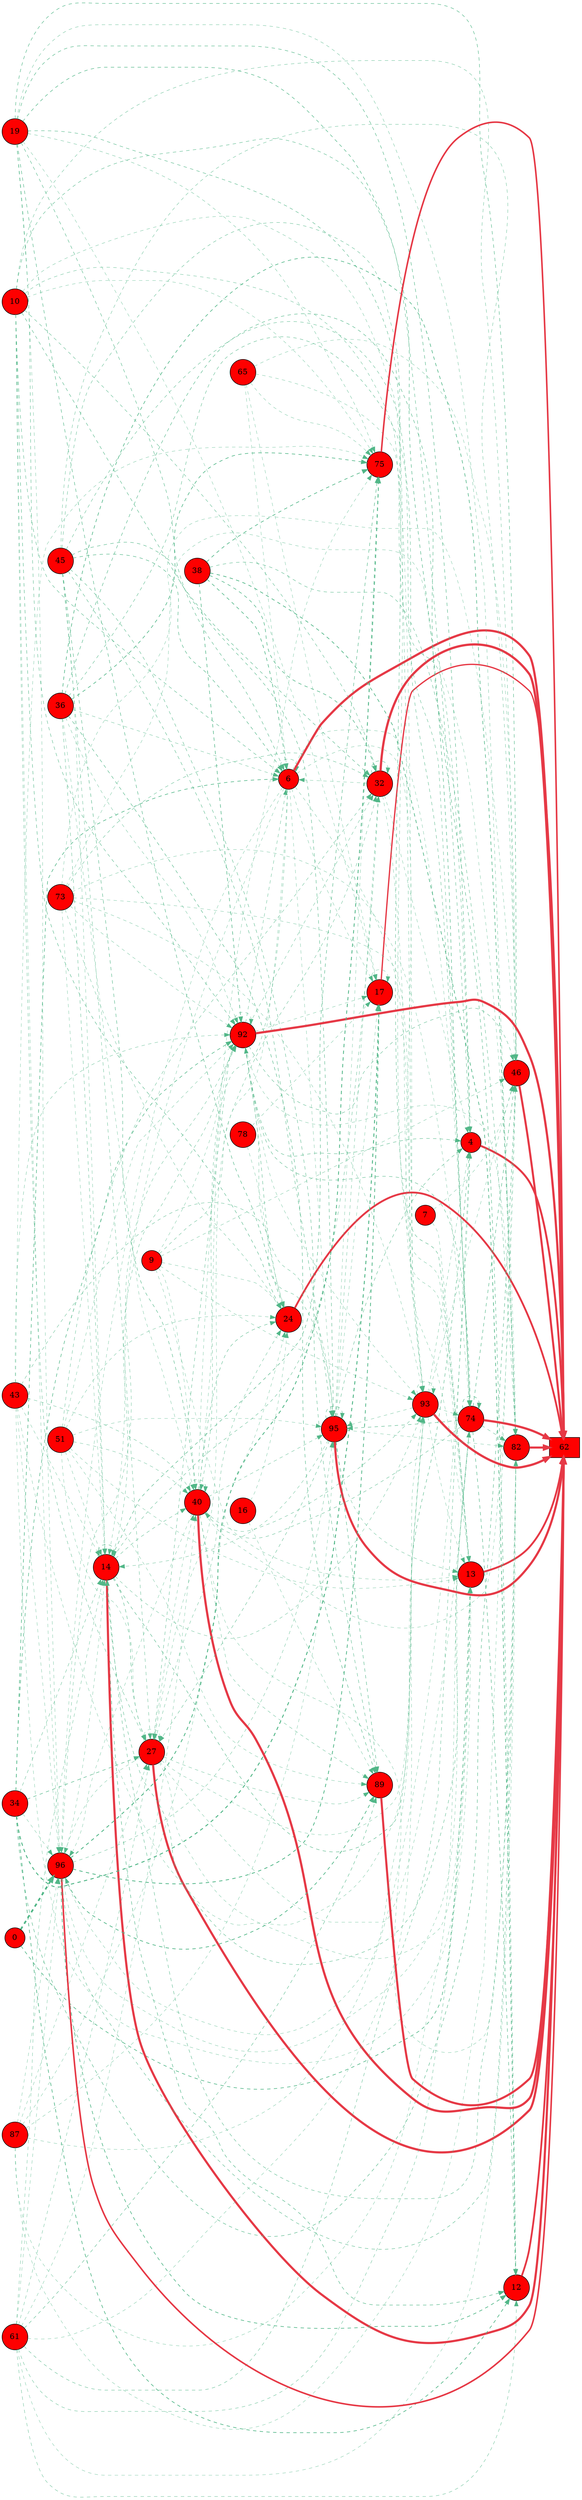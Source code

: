 digraph G{
rankdir=LR;
0 [style=filled, shape=circle, fillcolor="#fe0000", label="0"];
4 [style=filled, shape=circle, fillcolor="#fe0000", label="4"];
6 [style=filled, shape=circle, fillcolor="#fe0000", label="6"];
7 [style=filled, shape=circle, fillcolor="#fe0000", label="7"];
9 [style=filled, shape=circle, fillcolor="#fe0000", label="9"];
10 [style=filled, shape=circle, fillcolor="#fe0000", label="10"];
12 [style=filled, shape=circle, fillcolor="#fe0000", label="12"];
13 [style=filled, shape=circle, fillcolor="#fe0000", label="13"];
14 [style=filled, shape=circle, fillcolor="#fe0000", label="14"];
16 [style=filled, shape=circle, fillcolor="#fe0000", label="16"];
17 [style=filled, shape=circle, fillcolor="#fe0000", label="17"];
19 [style=filled, shape=circle, fillcolor="#fe0000", label="19"];
24 [style=filled, shape=circle, fillcolor="#fe0000", label="24"];
27 [style=filled, shape=circle, fillcolor="#fe0000", label="27"];
32 [style=filled, shape=circle, fillcolor="#fe0000", label="32"];
34 [style=filled, shape=circle, fillcolor="#fe0000", label="34"];
36 [style=filled, shape=circle, fillcolor="#fe0000", label="36"];
38 [style=filled, shape=circle, fillcolor="#fe0000", label="38"];
40 [style=filled, shape=circle, fillcolor="#fe0000", label="40"];
43 [style=filled, shape=circle, fillcolor="#fe0000", label="43"];
45 [style=filled, shape=circle, fillcolor="#fe0000", label="45"];
46 [style=filled, shape=circle, fillcolor="#fe0000", label="46"];
51 [style=filled, shape=circle, fillcolor="#fe0000", label="51"];
61 [style=filled, shape=circle, fillcolor="#fe0000", label="61"];
62 [style=filled, shape=box, fillcolor="#fe0000", label="62"];
65 [style=filled, shape=circle, fillcolor="#fe0000", label="65"];
73 [style=filled, shape=circle, fillcolor="#fe0000", label="73"];
74 [style=filled, shape=circle, fillcolor="#fe0000", label="74"];
75 [style=filled, shape=circle, fillcolor="#fe0000", label="75"];
78 [style=filled, shape=circle, fillcolor="#fe0000", label="78"];
82 [style=filled, shape=circle, fillcolor="#fe0000", label="82"];
87 [style=filled, shape=circle, fillcolor="#fe0000", label="87"];
89 [style=filled, shape=circle, fillcolor="#fe0000", label="89"];
92 [style=filled, shape=circle, fillcolor="#fe0000", label="92"];
93 [style=filled, shape=circle, fillcolor="#fe0000", label="93"];
95 [style=filled, shape=circle, fillcolor="#fe0000", label="95"];
96 [style=filled, shape=circle, fillcolor="#fe0000", label="96"];
32 -> 62 [color="#e63946",penwidth=4.00];
93 -> 62 [color="#e63946",penwidth=3.94];
40 -> 62 [color="#e63946",penwidth=3.91];
6 -> 62 [color="#e63946",penwidth=3.90];
74 -> 62 [color="#e63946",penwidth=3.89];
92 -> 62 [color="#e63946",penwidth=3.89];
27 -> 62 [color="#e63946",penwidth=3.86];
14 -> 62 [color="#e63946",penwidth=3.82];
95 -> 62 [color="#e63946",penwidth=3.82];
82 -> 62 [color="#e63946",penwidth=3.76];
89 -> 62 [color="#e63946",penwidth=3.71];
46 -> 62 [color="#e63946",penwidth=3.64];
4 -> 62 [color="#e63946",penwidth=3.52];
13 -> 62 [color="#e63946",penwidth=3.32];
24 -> 62 [color="#e63946",penwidth=3.30];
12 -> 62 [color="#e63946",penwidth=3.21];
75 -> 62 [color="#e63946",penwidth=2.80];
96 -> 62 [color="#e63946",penwidth=2.78];
17 -> 62 [color="#e63946",penwidth=2.30];
19 -> 4 [color="#52b788",style=dashed,penwidth=0.82];
14 -> 4 [color="#52b788",style=dashed,penwidth=0.78];
10 -> 4 [color="#52b788",style=dashed,penwidth=0.72];
92 -> 4 [color="#52b788",style=dashed,penwidth=0.71];
95 -> 4 [color="#52b788",style=dashed,penwidth=0.69];
61 -> 4 [color="#52b788",style=dashed,penwidth=0.66];
45 -> 4 [color="#52b788",style=dashed,penwidth=0.65];
93 -> 4 [color="#52b788",style=dashed,penwidth=0.54];
87 -> 4 [color="#52b788",style=dashed,penwidth=0.50];
32 -> 4 [color="#52b788",style=dashed,penwidth=0.50];
38 -> 6 [color="#52b788",style=dashed,penwidth=1.07];
34 -> 6 [color="#52b788",style=dashed,penwidth=1.05];
45 -> 6 [color="#52b788",style=dashed,penwidth=0.84];
19 -> 6 [color="#52b788",style=dashed,penwidth=0.76];
10 -> 6 [color="#52b788",style=dashed,penwidth=0.72];
6 -> 6 [color="#52b788",style=dashed,penwidth=0.62];
92 -> 6 [color="#52b788",style=dashed,penwidth=0.61];
36 -> 6 [color="#52b788",style=dashed,penwidth=0.55];
32 -> 6 [color="#52b788",style=dashed,penwidth=0.50];
65 -> 6 [color="#52b788",style=dashed,penwidth=0.50];
38 -> 12 [color="#52b788",style=dashed,penwidth=1.20];
34 -> 12 [color="#52b788",style=dashed,penwidth=1.14];
96 -> 12 [color="#52b788",style=dashed,penwidth=1.12];
74 -> 12 [color="#52b788",style=dashed,penwidth=0.86];
14 -> 12 [color="#52b788",style=dashed,penwidth=0.84];
36 -> 12 [color="#52b788",style=dashed,penwidth=0.80];
61 -> 12 [color="#52b788",style=dashed,penwidth=0.61];
0 -> 13 [color="#52b788",style=dashed,penwidth=1.08];
19 -> 13 [color="#52b788",style=dashed,penwidth=0.75];
61 -> 13 [color="#52b788",style=dashed,penwidth=0.61];
95 -> 13 [color="#52b788",style=dashed,penwidth=0.57];
10 -> 13 [color="#52b788",style=dashed,penwidth=0.52];
7 -> 13 [color="#52b788",style=dashed,penwidth=0.50];
43 -> 13 [color="#52b788",style=dashed,penwidth=0.50];
93 -> 13 [color="#52b788",style=dashed,penwidth=0.50];
27 -> 13 [color="#52b788",style=dashed,penwidth=0.50];
6 -> 13 [color="#52b788",style=dashed,penwidth=0.50];
73 -> 13 [color="#52b788",style=dashed,penwidth=0.50];
51 -> 13 [color="#52b788",style=dashed,penwidth=0.50];
9 -> 13 [color="#52b788",style=dashed,penwidth=0.50];
14 -> 14 [color="#52b788",style=dashed,penwidth=0.78];
74 -> 14 [color="#52b788",style=dashed,penwidth=0.70];
36 -> 14 [color="#52b788",style=dashed,penwidth=0.65];
34 -> 14 [color="#52b788",style=dashed,penwidth=0.62];
92 -> 14 [color="#52b788",style=dashed,penwidth=0.60];
95 -> 14 [color="#52b788",style=dashed,penwidth=0.56];
61 -> 14 [color="#52b788",style=dashed,penwidth=0.56];
45 -> 14 [color="#52b788",style=dashed,penwidth=0.52];
43 -> 14 [color="#52b788",style=dashed,penwidth=0.50];
96 -> 14 [color="#52b788",style=dashed,penwidth=0.50];
6 -> 14 [color="#52b788",style=dashed,penwidth=0.50];
73 -> 14 [color="#52b788",style=dashed,penwidth=0.50];
51 -> 14 [color="#52b788",style=dashed,penwidth=0.50];
34 -> 17 [color="#52b788",style=dashed,penwidth=1.68];
96 -> 17 [color="#52b788",style=dashed,penwidth=1.37];
17 -> 17 [color="#52b788",style=dashed,penwidth=0.50];
95 -> 17 [color="#52b788",style=dashed,penwidth=0.50];
19 -> 17 [color="#52b788",style=dashed,penwidth=0.50];
92 -> 17 [color="#52b788",style=dashed,penwidth=0.50];
65 -> 17 [color="#52b788",style=dashed,penwidth=0.50];
6 -> 17 [color="#52b788",style=dashed,penwidth=0.50];
78 -> 17 [color="#52b788",style=dashed,penwidth=0.50];
19 -> 24 [color="#52b788",style=dashed,penwidth=0.84];
10 -> 24 [color="#52b788",style=dashed,penwidth=0.78];
92 -> 24 [color="#52b788",style=dashed,penwidth=0.71];
40 -> 24 [color="#52b788",style=dashed,penwidth=0.70];
27 -> 24 [color="#52b788",style=dashed,penwidth=0.58];
73 -> 24 [color="#52b788",style=dashed,penwidth=0.56];
51 -> 24 [color="#52b788",style=dashed,penwidth=0.53];
9 -> 24 [color="#52b788",style=dashed,penwidth=0.50];
87 -> 24 [color="#52b788",style=dashed,penwidth=0.50];
78 -> 24 [color="#52b788",style=dashed,penwidth=0.50];
16 -> 24 [color="#52b788",style=dashed,penwidth=0.50];
34 -> 27 [color="#52b788",style=dashed,penwidth=0.86];
14 -> 27 [color="#52b788",style=dashed,penwidth=0.75];
92 -> 27 [color="#52b788",style=dashed,penwidth=0.67];
95 -> 27 [color="#52b788",style=dashed,penwidth=0.66];
10 -> 27 [color="#52b788",style=dashed,penwidth=0.64];
45 -> 27 [color="#52b788",style=dashed,penwidth=0.62];
61 -> 27 [color="#52b788",style=dashed,penwidth=0.57];
27 -> 27 [color="#52b788",style=dashed,penwidth=0.50];
6 -> 27 [color="#52b788",style=dashed,penwidth=0.50];
87 -> 27 [color="#52b788",style=dashed,penwidth=0.50];
51 -> 27 [color="#52b788",style=dashed,penwidth=0.50];
38 -> 32 [color="#52b788",style=dashed,penwidth=0.99];
45 -> 32 [color="#52b788",style=dashed,penwidth=0.77];
10 -> 32 [color="#52b788",style=dashed,penwidth=0.68];
32 -> 32 [color="#52b788",style=dashed,penwidth=0.66];
14 -> 32 [color="#52b788",style=dashed,penwidth=0.64];
73 -> 32 [color="#52b788",style=dashed,penwidth=0.63];
51 -> 32 [color="#52b788",style=dashed,penwidth=0.61];
9 -> 32 [color="#52b788",style=dashed,penwidth=0.60];
95 -> 32 [color="#52b788",style=dashed,penwidth=0.57];
92 -> 32 [color="#52b788",style=dashed,penwidth=0.57];
45 -> 40 [color="#52b788",style=dashed,penwidth=0.79];
40 -> 40 [color="#52b788",style=dashed,penwidth=0.68];
14 -> 40 [color="#52b788",style=dashed,penwidth=0.64];
74 -> 40 [color="#52b788",style=dashed,penwidth=0.64];
6 -> 40 [color="#52b788",style=dashed,penwidth=0.60];
43 -> 40 [color="#52b788",style=dashed,penwidth=0.57];
51 -> 40 [color="#52b788",style=dashed,penwidth=0.53];
36 -> 40 [color="#52b788",style=dashed,penwidth=0.51];
9 -> 40 [color="#52b788",style=dashed,penwidth=0.50];
61 -> 40 [color="#52b788",style=dashed,penwidth=0.50];
27 -> 40 [color="#52b788",style=dashed,penwidth=0.50];
74 -> 46 [color="#52b788",style=dashed,penwidth=0.83];
19 -> 46 [color="#52b788",style=dashed,penwidth=0.83];
34 -> 46 [color="#52b788",style=dashed,penwidth=0.81];
92 -> 46 [color="#52b788",style=dashed,penwidth=0.67];
10 -> 46 [color="#52b788",style=dashed,penwidth=0.60];
45 -> 46 [color="#52b788",style=dashed,penwidth=0.59];
40 -> 46 [color="#52b788",style=dashed,penwidth=0.50];
87 -> 46 [color="#52b788",style=dashed,penwidth=0.50];
93 -> 46 [color="#52b788",style=dashed,penwidth=0.50];
73 -> 46 [color="#52b788",style=dashed,penwidth=0.50];
7 -> 46 [color="#52b788",style=dashed,penwidth=0.50];
65 -> 46 [color="#52b788",style=dashed,penwidth=0.50];
9 -> 46 [color="#52b788",style=dashed,penwidth=0.50];
19 -> 74 [color="#52b788",style=dashed,penwidth=0.89];
74 -> 74 [color="#52b788",style=dashed,penwidth=0.82];
92 -> 74 [color="#52b788",style=dashed,penwidth=0.72];
36 -> 74 [color="#52b788",style=dashed,penwidth=0.69];
45 -> 74 [color="#52b788",style=dashed,penwidth=0.66];
96 -> 74 [color="#52b788",style=dashed,penwidth=0.50];
93 -> 74 [color="#52b788",style=dashed,penwidth=0.50];
27 -> 74 [color="#52b788",style=dashed,penwidth=0.50];
6 -> 74 [color="#52b788",style=dashed,penwidth=0.50];
73 -> 74 [color="#52b788",style=dashed,penwidth=0.50];
87 -> 74 [color="#52b788",style=dashed,penwidth=0.50];
96 -> 75 [color="#52b788",style=dashed,penwidth=1.49];
38 -> 75 [color="#52b788",style=dashed,penwidth=1.11];
36 -> 75 [color="#52b788",style=dashed,penwidth=1.09];
14 -> 75 [color="#52b788",style=dashed,penwidth=0.84];
19 -> 75 [color="#52b788",style=dashed,penwidth=0.55];
95 -> 75 [color="#52b788",style=dashed,penwidth=0.50];
10 -> 75 [color="#52b788",style=dashed,penwidth=0.50];
40 -> 75 [color="#52b788",style=dashed,penwidth=0.50];
65 -> 75 [color="#52b788",style=dashed,penwidth=0.50];
43 -> 75 [color="#52b788",style=dashed,penwidth=0.50];
36 -> 82 [color="#52b788",style=dashed,penwidth=1.09];
96 -> 82 [color="#52b788",style=dashed,penwidth=0.73];
14 -> 82 [color="#52b788",style=dashed,penwidth=0.71];
38 -> 82 [color="#52b788",style=dashed,penwidth=0.69];
74 -> 82 [color="#52b788",style=dashed,penwidth=0.62];
19 -> 82 [color="#52b788",style=dashed,penwidth=0.56];
92 -> 82 [color="#52b788",style=dashed,penwidth=0.50];
95 -> 82 [color="#52b788",style=dashed,penwidth=0.50];
61 -> 82 [color="#52b788",style=dashed,penwidth=0.50];
40 -> 82 [color="#52b788",style=dashed,penwidth=0.50];
73 -> 82 [color="#52b788",style=dashed,penwidth=0.50];
96 -> 89 [color="#52b788",style=dashed,penwidth=1.22];
36 -> 89 [color="#52b788",style=dashed,penwidth=0.81];
95 -> 89 [color="#52b788",style=dashed,penwidth=0.78];
61 -> 89 [color="#52b788",style=dashed,penwidth=0.72];
45 -> 89 [color="#52b788",style=dashed,penwidth=0.71];
40 -> 89 [color="#52b788",style=dashed,penwidth=0.58];
27 -> 89 [color="#52b788",style=dashed,penwidth=0.55];
51 -> 89 [color="#52b788",style=dashed,penwidth=0.50];
16 -> 89 [color="#52b788",style=dashed,penwidth=0.50];
38 -> 92 [color="#52b788",style=dashed,penwidth=1.02];
34 -> 92 [color="#52b788",style=dashed,penwidth=0.97];
19 -> 92 [color="#52b788",style=dashed,penwidth=0.72];
95 -> 92 [color="#52b788",style=dashed,penwidth=0.58];
92 -> 92 [color="#52b788",style=dashed,penwidth=0.58];
96 -> 92 [color="#52b788",style=dashed,penwidth=0.57];
43 -> 92 [color="#52b788",style=dashed,penwidth=0.55];
36 -> 92 [color="#52b788",style=dashed,penwidth=0.53];
40 -> 92 [color="#52b788",style=dashed,penwidth=0.50];
73 -> 92 [color="#52b788",style=dashed,penwidth=0.50];
51 -> 92 [color="#52b788",style=dashed,penwidth=0.50];
9 -> 92 [color="#52b788",style=dashed,penwidth=0.50];
40 -> 93 [color="#52b788",style=dashed,penwidth=0.60];
10 -> 93 [color="#52b788",style=dashed,penwidth=0.59];
93 -> 93 [color="#52b788",style=dashed,penwidth=0.57];
14 -> 93 [color="#52b788",style=dashed,penwidth=0.56];
6 -> 93 [color="#52b788",style=dashed,penwidth=0.52];
43 -> 93 [color="#52b788",style=dashed,penwidth=0.50];
92 -> 93 [color="#52b788",style=dashed,penwidth=0.50];
73 -> 93 [color="#52b788",style=dashed,penwidth=0.50];
32 -> 93 [color="#52b788",style=dashed,penwidth=0.50];
61 -> 93 [color="#52b788",style=dashed,penwidth=0.50];
9 -> 93 [color="#52b788",style=dashed,penwidth=0.50];
27 -> 93 [color="#52b788",style=dashed,penwidth=0.50];
65 -> 93 [color="#52b788",style=dashed,penwidth=0.50];
74 -> 95 [color="#52b788",style=dashed,penwidth=0.80];
10 -> 95 [color="#52b788",style=dashed,penwidth=0.77];
45 -> 95 [color="#52b788",style=dashed,penwidth=0.73];
95 -> 95 [color="#52b788",style=dashed,penwidth=0.71];
43 -> 95 [color="#52b788",style=dashed,penwidth=0.62];
96 -> 95 [color="#52b788",style=dashed,penwidth=0.57];
40 -> 95 [color="#52b788",style=dashed,penwidth=0.57];
93 -> 95 [color="#52b788",style=dashed,penwidth=0.53];
6 -> 95 [color="#52b788",style=dashed,penwidth=0.50];
51 -> 95 [color="#52b788",style=dashed,penwidth=0.50];
87 -> 95 [color="#52b788",style=dashed,penwidth=0.50];
0 -> 96 [color="#52b788",style=dashed,penwidth=3.00];
19 -> 96 [color="#52b788",style=dashed,penwidth=0.52];
61 -> 96 [color="#52b788",style=dashed,penwidth=0.51];
87 -> 96 [color="#52b788",style=dashed,penwidth=0.50];
10 -> 96 [color="#52b788",style=dashed,penwidth=0.50];
34 -> 96 [color="#52b788",style=dashed,penwidth=0.50];
43 -> 96 [color="#52b788",style=dashed,penwidth=0.50];
40 -> 96 [color="#52b788",style=dashed,penwidth=0.50];
27 -> 96 [color="#52b788",style=dashed,penwidth=0.50];
93 -> 96 [color="#52b788",style=dashed,penwidth=0.50];
6 -> 96 [color="#52b788",style=dashed,penwidth=0.50];
}